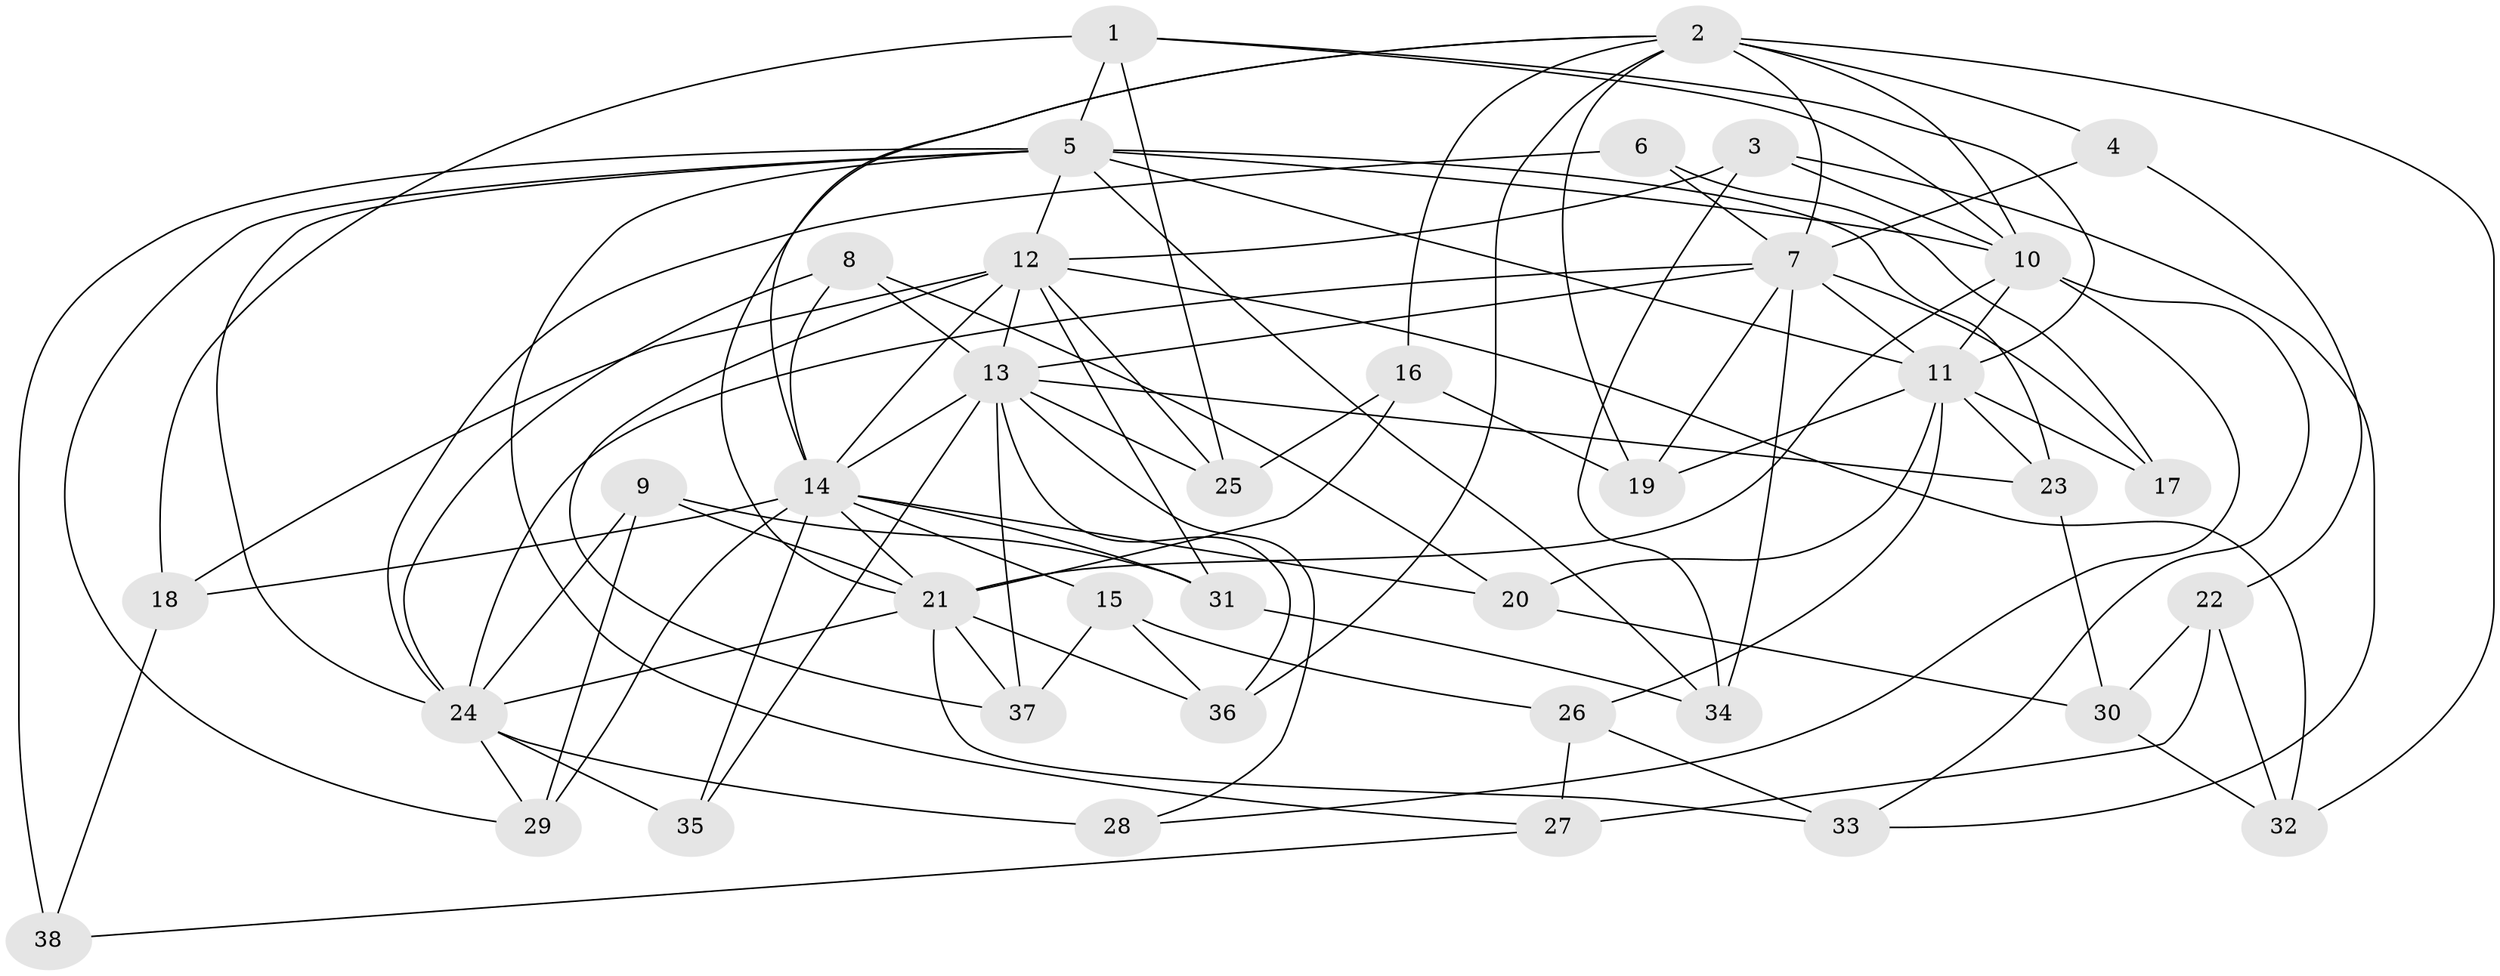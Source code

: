 // original degree distribution, {4: 1.0}
// Generated by graph-tools (version 1.1) at 2025/37/03/09/25 02:37:52]
// undirected, 38 vertices, 100 edges
graph export_dot {
graph [start="1"]
  node [color=gray90,style=filled];
  1;
  2;
  3;
  4;
  5;
  6;
  7;
  8;
  9;
  10;
  11;
  12;
  13;
  14;
  15;
  16;
  17;
  18;
  19;
  20;
  21;
  22;
  23;
  24;
  25;
  26;
  27;
  28;
  29;
  30;
  31;
  32;
  33;
  34;
  35;
  36;
  37;
  38;
  1 -- 5 [weight=2.0];
  1 -- 10 [weight=1.0];
  1 -- 11 [weight=1.0];
  1 -- 18 [weight=1.0];
  1 -- 25 [weight=1.0];
  2 -- 4 [weight=2.0];
  2 -- 7 [weight=1.0];
  2 -- 10 [weight=1.0];
  2 -- 14 [weight=1.0];
  2 -- 16 [weight=1.0];
  2 -- 19 [weight=1.0];
  2 -- 21 [weight=1.0];
  2 -- 32 [weight=1.0];
  2 -- 36 [weight=1.0];
  3 -- 10 [weight=1.0];
  3 -- 12 [weight=1.0];
  3 -- 33 [weight=1.0];
  3 -- 34 [weight=1.0];
  4 -- 7 [weight=1.0];
  4 -- 22 [weight=1.0];
  5 -- 10 [weight=1.0];
  5 -- 11 [weight=1.0];
  5 -- 12 [weight=1.0];
  5 -- 23 [weight=1.0];
  5 -- 24 [weight=1.0];
  5 -- 27 [weight=1.0];
  5 -- 29 [weight=1.0];
  5 -- 34 [weight=1.0];
  5 -- 38 [weight=2.0];
  6 -- 7 [weight=1.0];
  6 -- 17 [weight=1.0];
  6 -- 24 [weight=2.0];
  7 -- 11 [weight=1.0];
  7 -- 13 [weight=1.0];
  7 -- 17 [weight=2.0];
  7 -- 19 [weight=1.0];
  7 -- 24 [weight=1.0];
  7 -- 34 [weight=1.0];
  8 -- 13 [weight=1.0];
  8 -- 14 [weight=1.0];
  8 -- 20 [weight=1.0];
  8 -- 24 [weight=1.0];
  9 -- 21 [weight=1.0];
  9 -- 24 [weight=1.0];
  9 -- 29 [weight=1.0];
  9 -- 31 [weight=1.0];
  10 -- 11 [weight=2.0];
  10 -- 21 [weight=2.0];
  10 -- 28 [weight=1.0];
  10 -- 33 [weight=1.0];
  11 -- 17 [weight=1.0];
  11 -- 19 [weight=1.0];
  11 -- 20 [weight=1.0];
  11 -- 23 [weight=1.0];
  11 -- 26 [weight=1.0];
  12 -- 13 [weight=2.0];
  12 -- 14 [weight=1.0];
  12 -- 18 [weight=1.0];
  12 -- 25 [weight=1.0];
  12 -- 31 [weight=1.0];
  12 -- 32 [weight=1.0];
  12 -- 37 [weight=1.0];
  13 -- 14 [weight=2.0];
  13 -- 23 [weight=1.0];
  13 -- 25 [weight=1.0];
  13 -- 28 [weight=1.0];
  13 -- 35 [weight=1.0];
  13 -- 36 [weight=1.0];
  13 -- 37 [weight=1.0];
  14 -- 15 [weight=1.0];
  14 -- 18 [weight=1.0];
  14 -- 20 [weight=1.0];
  14 -- 21 [weight=1.0];
  14 -- 29 [weight=1.0];
  14 -- 31 [weight=1.0];
  14 -- 35 [weight=1.0];
  15 -- 26 [weight=1.0];
  15 -- 36 [weight=1.0];
  15 -- 37 [weight=1.0];
  16 -- 19 [weight=1.0];
  16 -- 21 [weight=1.0];
  16 -- 25 [weight=1.0];
  18 -- 38 [weight=1.0];
  20 -- 30 [weight=1.0];
  21 -- 24 [weight=1.0];
  21 -- 33 [weight=1.0];
  21 -- 36 [weight=1.0];
  21 -- 37 [weight=1.0];
  22 -- 27 [weight=1.0];
  22 -- 30 [weight=1.0];
  22 -- 32 [weight=1.0];
  23 -- 30 [weight=1.0];
  24 -- 28 [weight=2.0];
  24 -- 29 [weight=1.0];
  24 -- 35 [weight=2.0];
  26 -- 27 [weight=1.0];
  26 -- 33 [weight=1.0];
  27 -- 38 [weight=1.0];
  30 -- 32 [weight=1.0];
  31 -- 34 [weight=1.0];
}
